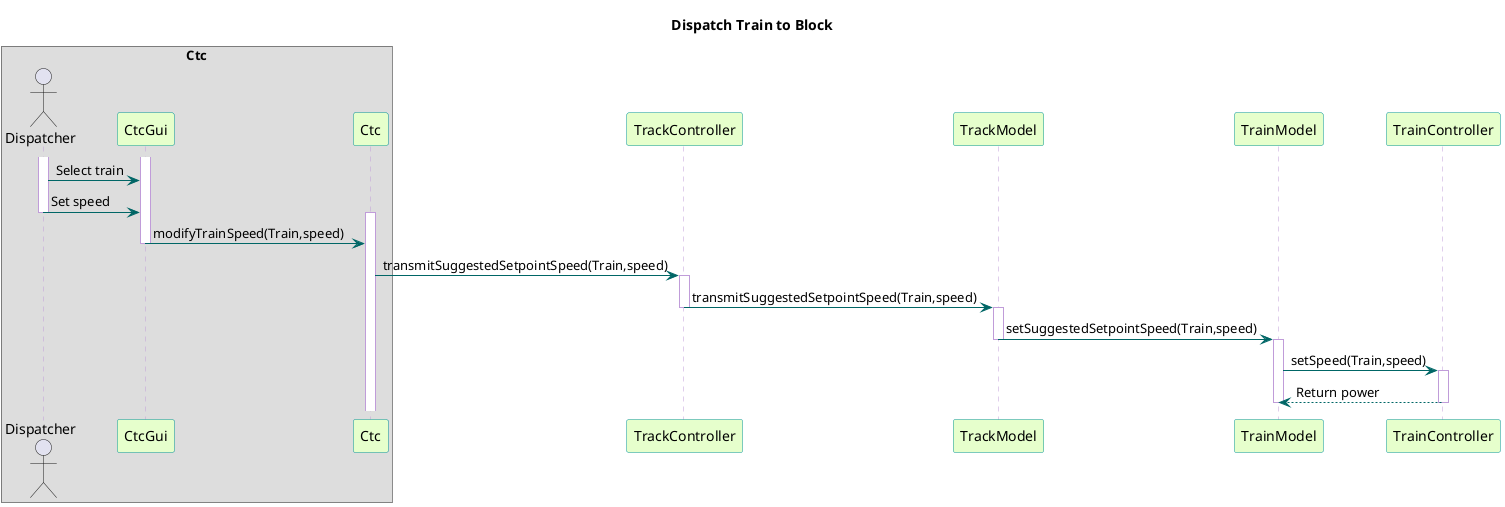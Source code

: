 @startuml

title Dispatch Train to Block

skinparam sequence {
  BackgroundColor transparent
  ParticipantBackgroundColor #e6ffcc
  ParticipantBorderColor 	#049595
  PackageBorderCOlor  #049595
  ArrowColor #006666
  LifeLineBorderColor #c09cd9
}
box "Ctc"
actor "Dispatcher"
participant CtcGui
participant Ctc
end box
participant TrackController
participant TrackModel
participant TrainModel
'participant Mbo

activate Dispatcher
activate CtcGui
Dispatcher -> CtcGui : Select train
Dispatcher -> CtcGui : Set speed
deactivate Dispatcher

activate Ctc
CtcGui -> Ctc : modifyTrainSpeed(Train,speed)
deactivate CtcGui
Ctc -> TrackController : transmitSuggestedSetpointSpeed(Train,speed)

activate TrackController
TrackController -> TrackModel : transmitSuggestedSetpointSpeed(Train,speed)
deactivate TrackController

activate TrackModel
TrackModel -> TrainModel : setSuggestedSetpointSpeed(Train,speed)
deactivate TrackModel

activate TrainModel
TrainModel -> TrainController : setSpeed(Train,speed)

activate TrainController
TrainController --> TrainModel : Return power
deactivate TrainController

deactivate TrainModel

@enduml
